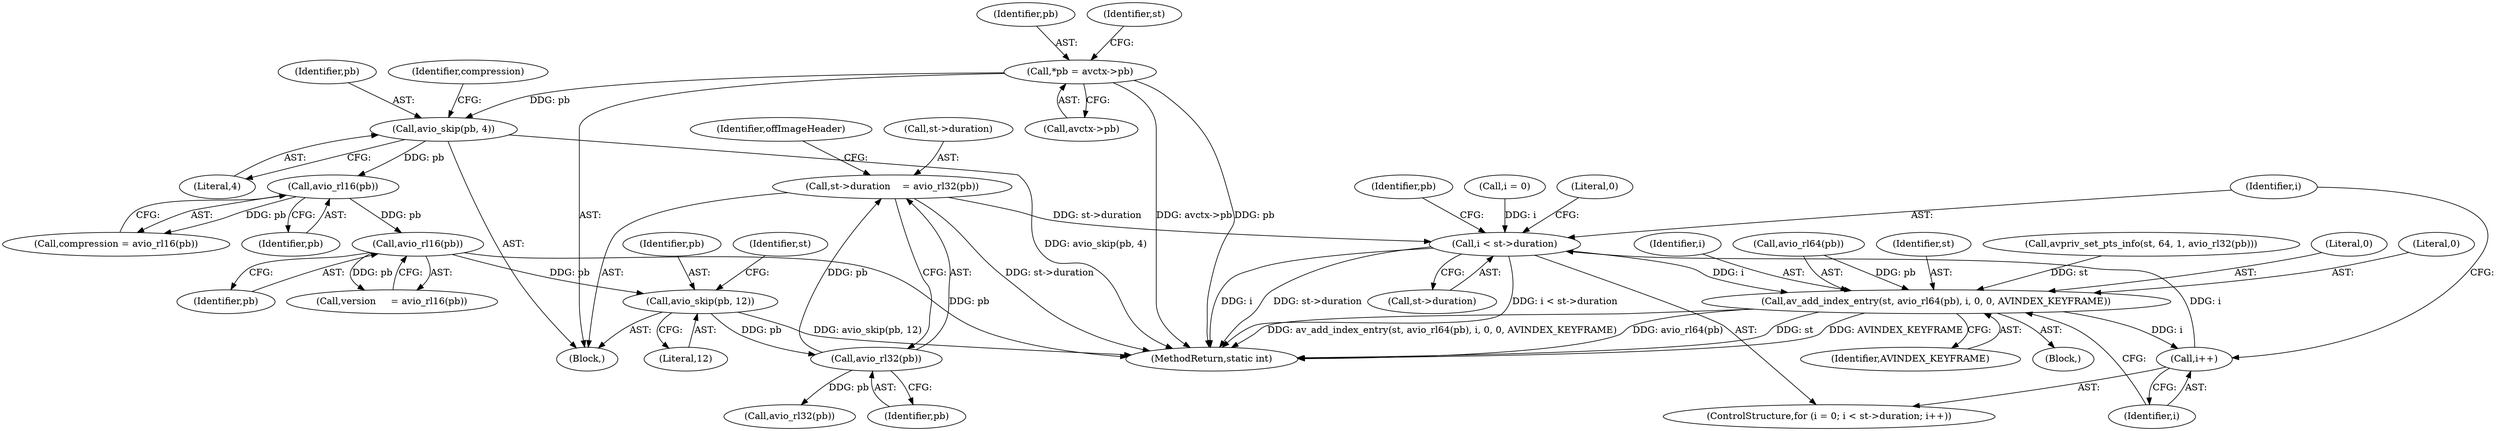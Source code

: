 digraph "0_FFmpeg_7e80b63ecd259d69d383623e75b318bf2bd491f6@pointer" {
"1000199" [label="(Call,st->duration    = avio_rl32(pb))"];
"1000203" [label="(Call,avio_rl32(pb))"];
"1000196" [label="(Call,avio_skip(pb, 12))"];
"1000183" [label="(Call,avio_rl16(pb))"];
"1000179" [label="(Call,avio_rl16(pb))"];
"1000174" [label="(Call,avio_skip(pb, 4))"];
"1000125" [label="(Call,*pb = avctx->pb)"];
"1000757" [label="(Call,i < st->duration)"];
"1000770" [label="(Call,av_add_index_entry(st, avio_rl64(pb), i, 0, 0, AVINDEX_KEYFRAME))"];
"1000762" [label="(Call,i++)"];
"1000772" [label="(Call,avio_rl64(pb))"];
"1000197" [label="(Identifier,pb)"];
"1000175" [label="(Identifier,pb)"];
"1000198" [label="(Literal,12)"];
"1000126" [label="(Identifier,pb)"];
"1000196" [label="(Call,avio_skip(pb, 12))"];
"1000758" [label="(Identifier,i)"];
"1000779" [label="(Literal,0)"];
"1000770" [label="(Call,av_add_index_entry(st, avio_rl64(pb), i, 0, 0, AVINDEX_KEYFRAME))"];
"1000771" [label="(Identifier,st)"];
"1000763" [label="(Identifier,i)"];
"1000177" [label="(Call,compression = avio_rl16(pb))"];
"1000367" [label="(Call,avpriv_set_pts_info(st, 64, 1, avio_rl32(pb)))"];
"1000767" [label="(Identifier,pb)"];
"1000143" [label="(Identifier,st)"];
"1000180" [label="(Identifier,pb)"];
"1000206" [label="(Identifier,offImageHeader)"];
"1000775" [label="(Literal,0)"];
"1000204" [label="(Identifier,pb)"];
"1000184" [label="(Identifier,pb)"];
"1000754" [label="(Call,i = 0)"];
"1000203" [label="(Call,avio_rl32(pb))"];
"1000777" [label="(Identifier,AVINDEX_KEYFRAME)"];
"1000200" [label="(Call,st->duration)"];
"1000183" [label="(Call,avio_rl16(pb))"];
"1000178" [label="(Identifier,compression)"];
"1000207" [label="(Call,avio_rl32(pb))"];
"1000776" [label="(Literal,0)"];
"1000125" [label="(Call,*pb = avctx->pb)"];
"1000127" [label="(Call,avctx->pb)"];
"1000764" [label="(Block,)"];
"1000753" [label="(ControlStructure,for (i = 0; i < st->duration; i++))"];
"1000780" [label="(MethodReturn,static int)"];
"1000757" [label="(Call,i < st->duration)"];
"1000201" [label="(Identifier,st)"];
"1000762" [label="(Call,i++)"];
"1000179" [label="(Call,avio_rl16(pb))"];
"1000176" [label="(Literal,4)"];
"1000174" [label="(Call,avio_skip(pb, 4))"];
"1000774" [label="(Identifier,i)"];
"1000199" [label="(Call,st->duration    = avio_rl32(pb))"];
"1000123" [label="(Block,)"];
"1000759" [label="(Call,st->duration)"];
"1000181" [label="(Call,version     = avio_rl16(pb))"];
"1000199" -> "1000123"  [label="AST: "];
"1000199" -> "1000203"  [label="CFG: "];
"1000200" -> "1000199"  [label="AST: "];
"1000203" -> "1000199"  [label="AST: "];
"1000206" -> "1000199"  [label="CFG: "];
"1000199" -> "1000780"  [label="DDG: st->duration"];
"1000203" -> "1000199"  [label="DDG: pb"];
"1000199" -> "1000757"  [label="DDG: st->duration"];
"1000203" -> "1000204"  [label="CFG: "];
"1000204" -> "1000203"  [label="AST: "];
"1000196" -> "1000203"  [label="DDG: pb"];
"1000203" -> "1000207"  [label="DDG: pb"];
"1000196" -> "1000123"  [label="AST: "];
"1000196" -> "1000198"  [label="CFG: "];
"1000197" -> "1000196"  [label="AST: "];
"1000198" -> "1000196"  [label="AST: "];
"1000201" -> "1000196"  [label="CFG: "];
"1000196" -> "1000780"  [label="DDG: avio_skip(pb, 12)"];
"1000183" -> "1000196"  [label="DDG: pb"];
"1000183" -> "1000181"  [label="AST: "];
"1000183" -> "1000184"  [label="CFG: "];
"1000184" -> "1000183"  [label="AST: "];
"1000181" -> "1000183"  [label="CFG: "];
"1000183" -> "1000780"  [label="DDG: pb"];
"1000183" -> "1000181"  [label="DDG: pb"];
"1000179" -> "1000183"  [label="DDG: pb"];
"1000179" -> "1000177"  [label="AST: "];
"1000179" -> "1000180"  [label="CFG: "];
"1000180" -> "1000179"  [label="AST: "];
"1000177" -> "1000179"  [label="CFG: "];
"1000179" -> "1000177"  [label="DDG: pb"];
"1000174" -> "1000179"  [label="DDG: pb"];
"1000174" -> "1000123"  [label="AST: "];
"1000174" -> "1000176"  [label="CFG: "];
"1000175" -> "1000174"  [label="AST: "];
"1000176" -> "1000174"  [label="AST: "];
"1000178" -> "1000174"  [label="CFG: "];
"1000174" -> "1000780"  [label="DDG: avio_skip(pb, 4)"];
"1000125" -> "1000174"  [label="DDG: pb"];
"1000125" -> "1000123"  [label="AST: "];
"1000125" -> "1000127"  [label="CFG: "];
"1000126" -> "1000125"  [label="AST: "];
"1000127" -> "1000125"  [label="AST: "];
"1000143" -> "1000125"  [label="CFG: "];
"1000125" -> "1000780"  [label="DDG: pb"];
"1000125" -> "1000780"  [label="DDG: avctx->pb"];
"1000757" -> "1000753"  [label="AST: "];
"1000757" -> "1000759"  [label="CFG: "];
"1000758" -> "1000757"  [label="AST: "];
"1000759" -> "1000757"  [label="AST: "];
"1000767" -> "1000757"  [label="CFG: "];
"1000779" -> "1000757"  [label="CFG: "];
"1000757" -> "1000780"  [label="DDG: i < st->duration"];
"1000757" -> "1000780"  [label="DDG: i"];
"1000757" -> "1000780"  [label="DDG: st->duration"];
"1000754" -> "1000757"  [label="DDG: i"];
"1000762" -> "1000757"  [label="DDG: i"];
"1000757" -> "1000770"  [label="DDG: i"];
"1000770" -> "1000764"  [label="AST: "];
"1000770" -> "1000777"  [label="CFG: "];
"1000771" -> "1000770"  [label="AST: "];
"1000772" -> "1000770"  [label="AST: "];
"1000774" -> "1000770"  [label="AST: "];
"1000775" -> "1000770"  [label="AST: "];
"1000776" -> "1000770"  [label="AST: "];
"1000777" -> "1000770"  [label="AST: "];
"1000763" -> "1000770"  [label="CFG: "];
"1000770" -> "1000780"  [label="DDG: AVINDEX_KEYFRAME"];
"1000770" -> "1000780"  [label="DDG: av_add_index_entry(st, avio_rl64(pb), i, 0, 0, AVINDEX_KEYFRAME)"];
"1000770" -> "1000780"  [label="DDG: avio_rl64(pb)"];
"1000770" -> "1000780"  [label="DDG: st"];
"1000770" -> "1000762"  [label="DDG: i"];
"1000367" -> "1000770"  [label="DDG: st"];
"1000772" -> "1000770"  [label="DDG: pb"];
"1000762" -> "1000753"  [label="AST: "];
"1000762" -> "1000763"  [label="CFG: "];
"1000763" -> "1000762"  [label="AST: "];
"1000758" -> "1000762"  [label="CFG: "];
}

